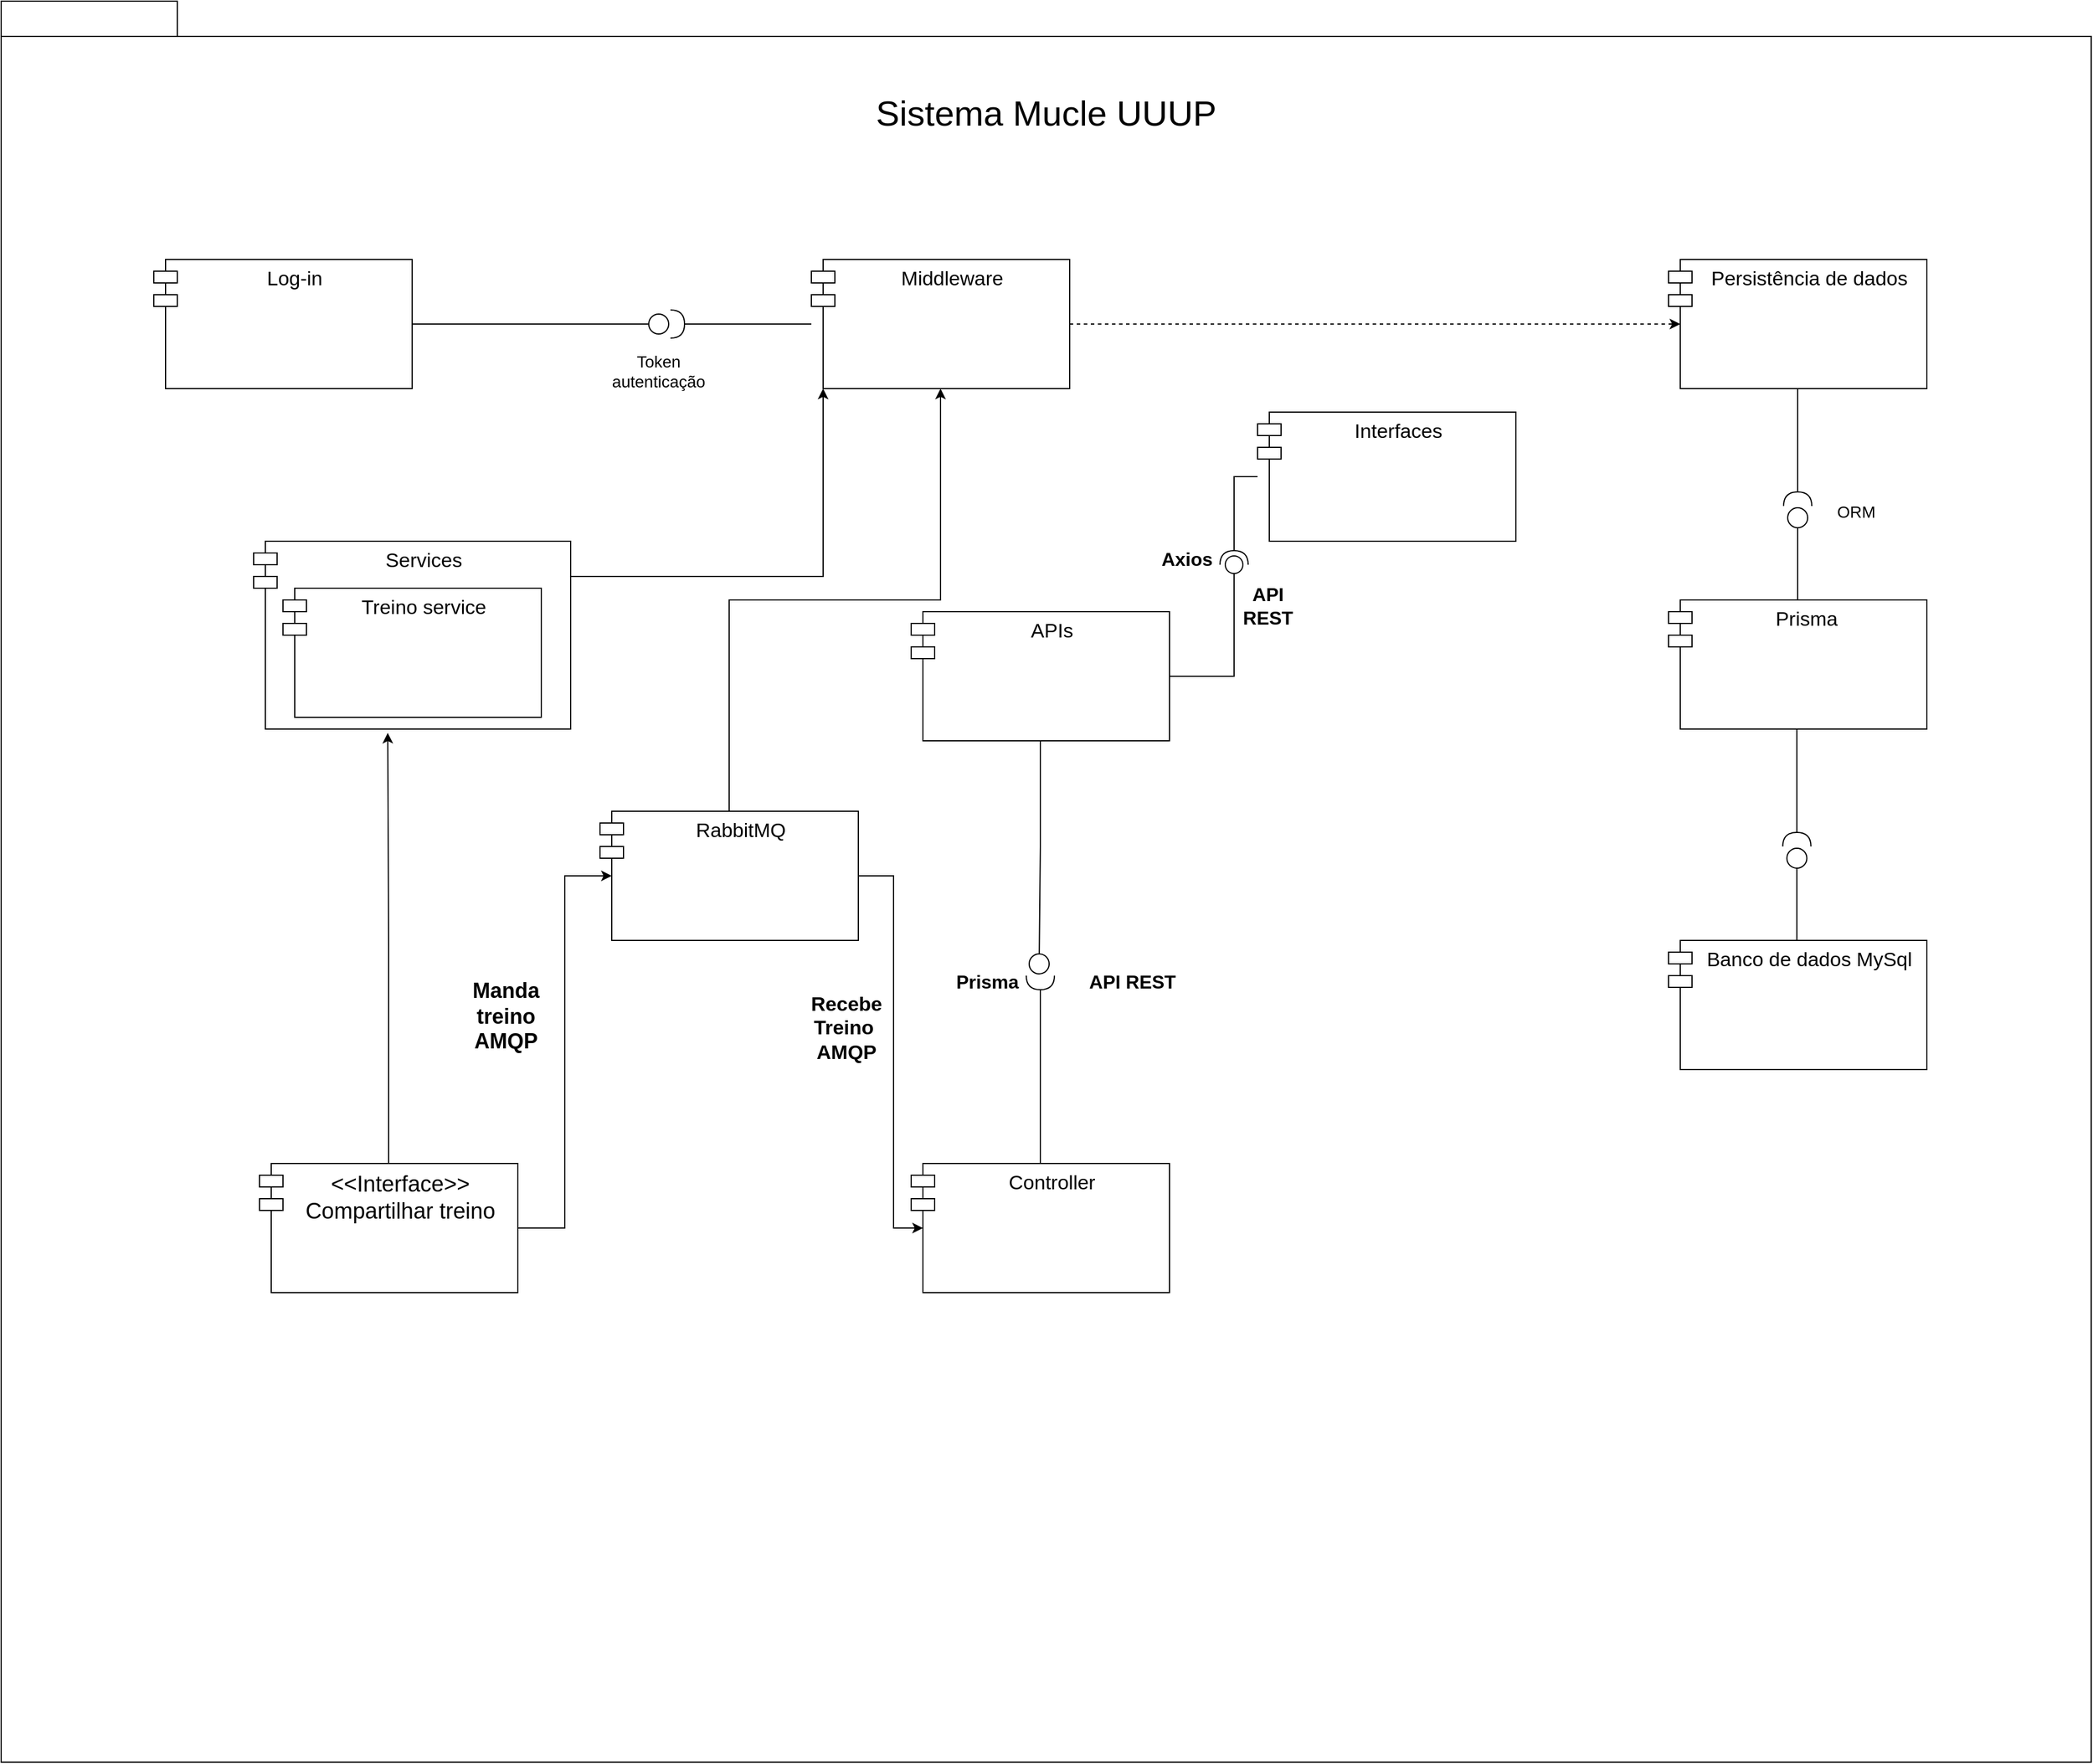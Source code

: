 <mxfile version="24.3.1" type="device">
  <diagram name="Page-1" id="5f0bae14-7c28-e335-631c-24af17079c00">
    <mxGraphModel dx="2100" dy="1978" grid="1" gridSize="10" guides="1" tooltips="1" connect="1" arrows="1" fold="1" page="1" pageScale="1" pageWidth="1100" pageHeight="850" background="none" math="0" shadow="0">
      <root>
        <mxCell id="0" />
        <mxCell id="1" parent="0" />
        <mxCell id="CGSiHUwSnQDOPpYmyWLb-1" value="" style="shape=folder;fontStyle=1;tabWidth=80;tabHeight=30;tabPosition=left;html=1;boundedLbl=1;whiteSpace=wrap;" vertex="1" parent="1">
          <mxGeometry x="110" y="-170" width="1780" height="1500" as="geometry" />
        </mxCell>
        <mxCell id="CGSiHUwSnQDOPpYmyWLb-2" value="&lt;font style=&quot;font-size: 30px;&quot;&gt;Sistema Mucle UUUP&lt;/font&gt;" style="text;html=1;align=center;verticalAlign=middle;whiteSpace=wrap;rounded=0;" vertex="1" parent="1">
          <mxGeometry x="841.25" y="-90" width="317.5" height="30" as="geometry" />
        </mxCell>
        <mxCell id="CGSiHUwSnQDOPpYmyWLb-3" value="&lt;font style=&quot;font-size: 17px;&quot;&gt;Log-in&lt;/font&gt;" style="shape=module;align=left;spacingLeft=20;align=center;verticalAlign=top;whiteSpace=wrap;html=1;" vertex="1" parent="1">
          <mxGeometry x="240" y="50" width="220" height="110" as="geometry" />
        </mxCell>
        <mxCell id="CGSiHUwSnQDOPpYmyWLb-4" value="&lt;font style=&quot;font-size: 17px;&quot;&gt;Persistência de dados&lt;/font&gt;" style="shape=module;align=left;spacingLeft=20;align=center;verticalAlign=top;whiteSpace=wrap;html=1;" vertex="1" parent="1">
          <mxGeometry x="1530" y="50" width="220" height="110" as="geometry" />
        </mxCell>
        <mxCell id="CGSiHUwSnQDOPpYmyWLb-6" value="&lt;font style=&quot;font-size: 17px;&quot;&gt;Prisma&amp;nbsp;&lt;/font&gt;" style="shape=module;align=left;spacingLeft=20;align=center;verticalAlign=top;whiteSpace=wrap;html=1;" vertex="1" parent="1">
          <mxGeometry x="1530" y="340" width="220" height="110" as="geometry" />
        </mxCell>
        <mxCell id="CGSiHUwSnQDOPpYmyWLb-8" value="" style="endArrow=oval;html=1;rounded=0;endFill=0;strokeWidth=1;endSize=17;exitX=0.5;exitY=0;exitDx=0;exitDy=0;" edge="1" parent="1" source="CGSiHUwSnQDOPpYmyWLb-6">
          <mxGeometry width="50" height="50" relative="1" as="geometry">
            <mxPoint x="1640" y="330" as="sourcePoint" />
            <mxPoint x="1640" y="270" as="targetPoint" />
          </mxGeometry>
        </mxCell>
        <mxCell id="CGSiHUwSnQDOPpYmyWLb-9" value="" style="endArrow=halfCircle;html=1;rounded=0;endFill=0;strokeWidth=1;endSize=10;exitX=0.5;exitY=1;exitDx=0;exitDy=0;" edge="1" parent="1" source="CGSiHUwSnQDOPpYmyWLb-4">
          <mxGeometry width="50" height="50" relative="1" as="geometry">
            <mxPoint x="1720" y="270" as="sourcePoint" />
            <mxPoint x="1640" y="260" as="targetPoint" />
            <Array as="points" />
          </mxGeometry>
        </mxCell>
        <mxCell id="CGSiHUwSnQDOPpYmyWLb-10" value="&lt;font style=&quot;font-size: 17px;&quot;&gt;Banco de dados MySql&lt;/font&gt;" style="shape=module;align=left;spacingLeft=20;align=center;verticalAlign=top;whiteSpace=wrap;html=1;" vertex="1" parent="1">
          <mxGeometry x="1530" y="630" width="220" height="110" as="geometry" />
        </mxCell>
        <mxCell id="CGSiHUwSnQDOPpYmyWLb-11" value="" style="endArrow=oval;html=1;rounded=0;endFill=0;strokeWidth=1;endSize=17;exitX=0.5;exitY=0;exitDx=0;exitDy=0;" edge="1" parent="1">
          <mxGeometry width="50" height="50" relative="1" as="geometry">
            <mxPoint x="1639.29" y="630" as="sourcePoint" />
            <mxPoint x="1639.29" y="560" as="targetPoint" />
          </mxGeometry>
        </mxCell>
        <mxCell id="CGSiHUwSnQDOPpYmyWLb-12" value="" style="endArrow=halfCircle;html=1;rounded=0;endFill=0;strokeWidth=1;endSize=10;" edge="1" parent="1">
          <mxGeometry width="50" height="50" relative="1" as="geometry">
            <mxPoint x="1639.29" y="450" as="sourcePoint" />
            <mxPoint x="1639.29" y="550" as="targetPoint" />
            <Array as="points" />
          </mxGeometry>
        </mxCell>
        <mxCell id="CGSiHUwSnQDOPpYmyWLb-13" value="&lt;font style=&quot;font-size: 14px;&quot;&gt;ORM&lt;/font&gt;" style="text;html=1;align=center;verticalAlign=middle;whiteSpace=wrap;rounded=0;" vertex="1" parent="1">
          <mxGeometry x="1660" y="250" width="60" height="30" as="geometry" />
        </mxCell>
        <mxCell id="CGSiHUwSnQDOPpYmyWLb-17" style="edgeStyle=orthogonalEdgeStyle;rounded=0;orthogonalLoop=1;jettySize=auto;html=1;endArrow=halfCircle;endFill=0;endSize=10;" edge="1" parent="1" source="CGSiHUwSnQDOPpYmyWLb-15">
          <mxGeometry relative="1" as="geometry">
            <mxPoint x="680" y="105" as="targetPoint" />
          </mxGeometry>
        </mxCell>
        <mxCell id="CGSiHUwSnQDOPpYmyWLb-15" value="&lt;font style=&quot;font-size: 17px;&quot;&gt;Middleware&lt;/font&gt;" style="shape=module;align=left;spacingLeft=20;align=center;verticalAlign=top;whiteSpace=wrap;html=1;" vertex="1" parent="1">
          <mxGeometry x="800" y="50" width="220" height="110" as="geometry" />
        </mxCell>
        <mxCell id="CGSiHUwSnQDOPpYmyWLb-16" style="edgeStyle=orthogonalEdgeStyle;rounded=0;orthogonalLoop=1;jettySize=auto;html=1;endArrow=oval;endFill=0;strokeWidth=1;endSize=17;" edge="1" parent="1" source="CGSiHUwSnQDOPpYmyWLb-3">
          <mxGeometry relative="1" as="geometry">
            <mxPoint x="670" y="105" as="targetPoint" />
          </mxGeometry>
        </mxCell>
        <mxCell id="CGSiHUwSnQDOPpYmyWLb-18" value="&lt;font style=&quot;font-size: 14px;&quot;&gt;Token autenticação&lt;/font&gt;" style="text;html=1;align=center;verticalAlign=middle;whiteSpace=wrap;rounded=0;" vertex="1" parent="1">
          <mxGeometry x="640" y="130" width="60" height="30" as="geometry" />
        </mxCell>
        <mxCell id="CGSiHUwSnQDOPpYmyWLb-22" style="edgeStyle=orthogonalEdgeStyle;rounded=0;orthogonalLoop=1;jettySize=auto;html=1;endArrow=oval;endFill=0;endSize=17;exitX=0.5;exitY=1;exitDx=0;exitDy=0;" edge="1" parent="1" source="CGSiHUwSnQDOPpYmyWLb-20">
          <mxGeometry relative="1" as="geometry">
            <mxPoint x="994" y="470" as="sourcePoint" />
            <mxPoint x="994" y="650" as="targetPoint" />
          </mxGeometry>
        </mxCell>
        <mxCell id="CGSiHUwSnQDOPpYmyWLb-20" value="&lt;font style=&quot;font-size: 17px;&quot;&gt;APIs&lt;/font&gt;" style="shape=module;align=left;spacingLeft=20;align=center;verticalAlign=top;whiteSpace=wrap;html=1;" vertex="1" parent="1">
          <mxGeometry x="885" y="350" width="220" height="110" as="geometry" />
        </mxCell>
        <mxCell id="CGSiHUwSnQDOPpYmyWLb-23" style="edgeStyle=orthogonalEdgeStyle;rounded=0;orthogonalLoop=1;jettySize=auto;html=1;endArrow=halfCircle;endFill=0;endSize=10;" edge="1" parent="1" source="CGSiHUwSnQDOPpYmyWLb-21">
          <mxGeometry relative="1" as="geometry">
            <mxPoint x="995" y="660" as="targetPoint" />
          </mxGeometry>
        </mxCell>
        <mxCell id="CGSiHUwSnQDOPpYmyWLb-21" value="&lt;font style=&quot;font-size: 17px;&quot;&gt;Controller&lt;/font&gt;" style="shape=module;align=left;spacingLeft=20;align=center;verticalAlign=top;whiteSpace=wrap;html=1;" vertex="1" parent="1">
          <mxGeometry x="885" y="820" width="220" height="110" as="geometry" />
        </mxCell>
        <mxCell id="CGSiHUwSnQDOPpYmyWLb-24" value="&lt;font style=&quot;font-size: 16px;&quot;&gt;&lt;b&gt;Prisma&lt;/b&gt;&lt;/font&gt;" style="text;html=1;align=center;verticalAlign=middle;whiteSpace=wrap;rounded=0;" vertex="1" parent="1">
          <mxGeometry x="920" y="650" width="60" height="30" as="geometry" />
        </mxCell>
        <mxCell id="CGSiHUwSnQDOPpYmyWLb-25" value="&lt;div&gt;&lt;font style=&quot;font-size: 19px;&quot;&gt;&amp;lt;&amp;lt;Interface&amp;gt;&amp;gt;&lt;/font&gt;&lt;/div&gt;&lt;span style=&quot;font-size: 19px;&quot;&gt;Compartilhar treino&lt;/span&gt;" style="shape=module;align=left;spacingLeft=20;align=center;verticalAlign=top;whiteSpace=wrap;html=1;" vertex="1" parent="1">
          <mxGeometry x="330" y="820" width="220" height="110" as="geometry" />
        </mxCell>
        <mxCell id="CGSiHUwSnQDOPpYmyWLb-26" style="edgeStyle=orthogonalEdgeStyle;rounded=0;orthogonalLoop=1;jettySize=auto;html=1;entryX=0;entryY=0.5;entryDx=10;entryDy=0;entryPerimeter=0;dashed=1;" edge="1" parent="1" source="CGSiHUwSnQDOPpYmyWLb-15" target="CGSiHUwSnQDOPpYmyWLb-4">
          <mxGeometry relative="1" as="geometry" />
        </mxCell>
        <mxCell id="CGSiHUwSnQDOPpYmyWLb-27" style="edgeStyle=orthogonalEdgeStyle;rounded=0;orthogonalLoop=1;jettySize=auto;html=1;entryX=0;entryY=0.5;entryDx=10;entryDy=0;entryPerimeter=0;" edge="1" parent="1" source="CGSiHUwSnQDOPpYmyWLb-25" target="CGSiHUwSnQDOPpYmyWLb-28">
          <mxGeometry relative="1" as="geometry">
            <Array as="points">
              <mxPoint x="590" y="875" />
              <mxPoint x="590" y="575" />
            </Array>
          </mxGeometry>
        </mxCell>
        <mxCell id="CGSiHUwSnQDOPpYmyWLb-31" style="edgeStyle=orthogonalEdgeStyle;rounded=0;orthogonalLoop=1;jettySize=auto;html=1;entryX=0.5;entryY=1;entryDx=0;entryDy=0;" edge="1" parent="1" source="CGSiHUwSnQDOPpYmyWLb-28" target="CGSiHUwSnQDOPpYmyWLb-15">
          <mxGeometry relative="1" as="geometry" />
        </mxCell>
        <mxCell id="CGSiHUwSnQDOPpYmyWLb-28" value="&lt;font style=&quot;font-size: 17px;&quot;&gt;RabbitMQ&lt;/font&gt;" style="shape=module;align=left;spacingLeft=20;align=center;verticalAlign=top;whiteSpace=wrap;html=1;" vertex="1" parent="1">
          <mxGeometry x="620" y="520" width="220" height="110" as="geometry" />
        </mxCell>
        <mxCell id="CGSiHUwSnQDOPpYmyWLb-29" value="&lt;font style=&quot;font-size: 18px;&quot;&gt;&lt;b&gt;Manda treino AMQP&lt;/b&gt;&lt;/font&gt;" style="text;html=1;align=center;verticalAlign=middle;whiteSpace=wrap;rounded=0;" vertex="1" parent="1">
          <mxGeometry x="510" y="680" width="60" height="30" as="geometry" />
        </mxCell>
        <mxCell id="CGSiHUwSnQDOPpYmyWLb-30" style="edgeStyle=orthogonalEdgeStyle;rounded=0;orthogonalLoop=1;jettySize=auto;html=1;entryX=0;entryY=0.5;entryDx=10;entryDy=0;entryPerimeter=0;" edge="1" parent="1" source="CGSiHUwSnQDOPpYmyWLb-28" target="CGSiHUwSnQDOPpYmyWLb-21">
          <mxGeometry relative="1" as="geometry">
            <Array as="points">
              <mxPoint x="870" y="575" />
              <mxPoint x="870" y="875" />
            </Array>
          </mxGeometry>
        </mxCell>
        <mxCell id="CGSiHUwSnQDOPpYmyWLb-32" value="&lt;font style=&quot;font-size: 17px;&quot;&gt;&lt;b&gt;Recebe Treino&amp;nbsp;&lt;/b&gt;&lt;/font&gt;&lt;div style=&quot;font-size: 17px;&quot;&gt;&lt;font style=&quot;font-size: 17px;&quot;&gt;&lt;b&gt;AMQP&lt;/b&gt;&lt;/font&gt;&lt;/div&gt;" style="text;html=1;align=center;verticalAlign=middle;whiteSpace=wrap;rounded=0;" vertex="1" parent="1">
          <mxGeometry x="800" y="690" width="60" height="30" as="geometry" />
        </mxCell>
        <mxCell id="CGSiHUwSnQDOPpYmyWLb-33" value="&lt;font style=&quot;font-size: 17px;&quot;&gt;Services&lt;/font&gt;" style="shape=module;align=left;spacingLeft=20;align=center;verticalAlign=top;whiteSpace=wrap;html=1;" vertex="1" parent="1">
          <mxGeometry x="325" y="290" width="270" height="160" as="geometry" />
        </mxCell>
        <mxCell id="CGSiHUwSnQDOPpYmyWLb-34" value="&lt;font style=&quot;font-size: 17px;&quot;&gt;Treino service&lt;/font&gt;" style="shape=module;align=left;spacingLeft=20;align=center;verticalAlign=top;whiteSpace=wrap;html=1;" vertex="1" parent="1">
          <mxGeometry x="350" y="330" width="220" height="110" as="geometry" />
        </mxCell>
        <mxCell id="CGSiHUwSnQDOPpYmyWLb-37" style="edgeStyle=orthogonalEdgeStyle;rounded=0;orthogonalLoop=1;jettySize=auto;html=1;entryX=0.423;entryY=1.02;entryDx=0;entryDy=0;entryPerimeter=0;" edge="1" parent="1" source="CGSiHUwSnQDOPpYmyWLb-25" target="CGSiHUwSnQDOPpYmyWLb-33">
          <mxGeometry relative="1" as="geometry" />
        </mxCell>
        <mxCell id="CGSiHUwSnQDOPpYmyWLb-38" style="edgeStyle=orthogonalEdgeStyle;rounded=0;orthogonalLoop=1;jettySize=auto;html=1;entryX=0;entryY=1;entryDx=10;entryDy=0;entryPerimeter=0;" edge="1" parent="1" source="CGSiHUwSnQDOPpYmyWLb-33" target="CGSiHUwSnQDOPpYmyWLb-15">
          <mxGeometry relative="1" as="geometry">
            <Array as="points">
              <mxPoint x="810" y="320" />
            </Array>
          </mxGeometry>
        </mxCell>
        <mxCell id="CGSiHUwSnQDOPpYmyWLb-41" style="edgeStyle=orthogonalEdgeStyle;rounded=0;orthogonalLoop=1;jettySize=auto;html=1;endArrow=halfCircle;endFill=0;endSize=10;" edge="1" parent="1" source="CGSiHUwSnQDOPpYmyWLb-39">
          <mxGeometry relative="1" as="geometry">
            <mxPoint x="1160" y="310" as="targetPoint" />
          </mxGeometry>
        </mxCell>
        <mxCell id="CGSiHUwSnQDOPpYmyWLb-39" value="&lt;span style=&quot;font-size: 17px;&quot;&gt;Interfaces&lt;/span&gt;" style="shape=module;align=left;spacingLeft=20;align=center;verticalAlign=top;whiteSpace=wrap;html=1;" vertex="1" parent="1">
          <mxGeometry x="1180" y="180" width="220" height="110" as="geometry" />
        </mxCell>
        <mxCell id="CGSiHUwSnQDOPpYmyWLb-40" style="edgeStyle=orthogonalEdgeStyle;rounded=0;orthogonalLoop=1;jettySize=auto;html=1;endArrow=oval;endFill=0;endSize=15;" edge="1" parent="1" source="CGSiHUwSnQDOPpYmyWLb-20">
          <mxGeometry relative="1" as="geometry">
            <mxPoint x="1160" y="310" as="targetPoint" />
            <Array as="points">
              <mxPoint x="1160" y="405" />
            </Array>
          </mxGeometry>
        </mxCell>
        <mxCell id="CGSiHUwSnQDOPpYmyWLb-42" value="&lt;font style=&quot;font-size: 16px;&quot;&gt;&lt;b&gt;API REST&lt;/b&gt;&lt;/font&gt;" style="text;html=1;align=center;verticalAlign=middle;whiteSpace=wrap;rounded=0;" vertex="1" parent="1">
          <mxGeometry x="1158.75" y="330" width="60" height="30" as="geometry" />
        </mxCell>
        <mxCell id="CGSiHUwSnQDOPpYmyWLb-43" value="&lt;font style=&quot;font-size: 16px;&quot;&gt;&lt;b&gt;Axios&lt;/b&gt;&lt;/font&gt;" style="text;html=1;align=center;verticalAlign=middle;whiteSpace=wrap;rounded=0;" vertex="1" parent="1">
          <mxGeometry x="1090" y="290" width="60" height="30" as="geometry" />
        </mxCell>
        <mxCell id="CGSiHUwSnQDOPpYmyWLb-44" value="&lt;font style=&quot;font-size: 16px;&quot;&gt;&lt;b&gt;API REST&lt;span style=&quot;white-space: pre;&quot;&gt;&#x9;&lt;/span&gt;&lt;/b&gt;&lt;/font&gt;" style="text;html=1;align=center;verticalAlign=middle;whiteSpace=wrap;rounded=0;" vertex="1" parent="1">
          <mxGeometry x="1030" y="650" width="120" height="30" as="geometry" />
        </mxCell>
      </root>
    </mxGraphModel>
  </diagram>
</mxfile>

